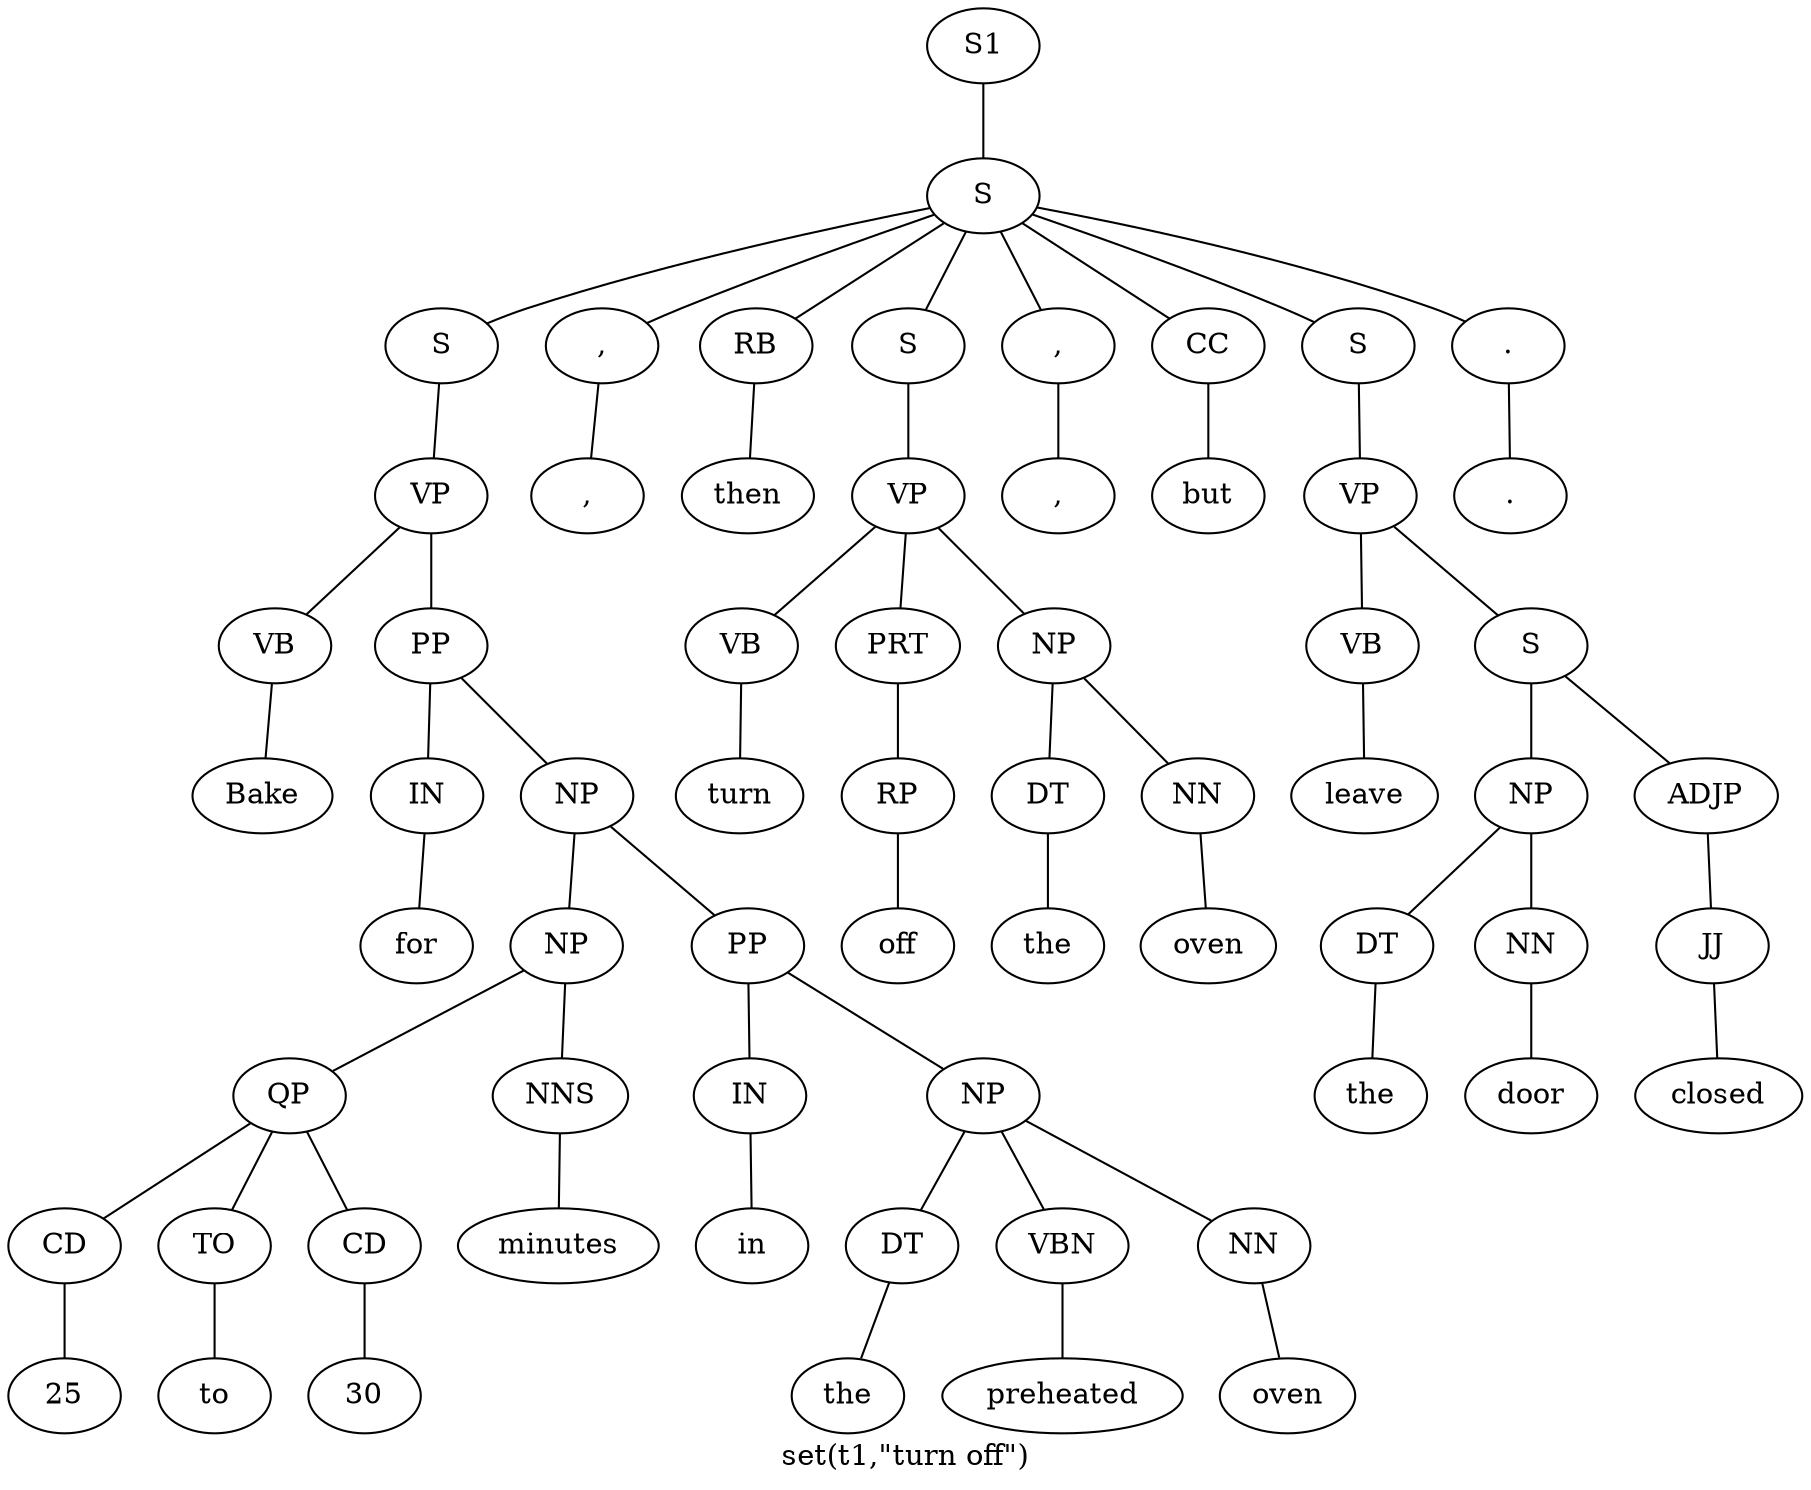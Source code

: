 graph SyntaxGraph {
	label = "set(t1,\"turn off\")";
	Node0 [label="S1"];
	Node1 [label="S"];
	Node2 [label="S"];
	Node3 [label="VP"];
	Node4 [label="VB"];
	Node5 [label="Bake"];
	Node6 [label="PP"];
	Node7 [label="IN"];
	Node8 [label="for"];
	Node9 [label="NP"];
	Node10 [label="NP"];
	Node11 [label="QP"];
	Node12 [label="CD"];
	Node13 [label="25"];
	Node14 [label="TO"];
	Node15 [label="to"];
	Node16 [label="CD"];
	Node17 [label="30"];
	Node18 [label="NNS"];
	Node19 [label="minutes"];
	Node20 [label="PP"];
	Node21 [label="IN"];
	Node22 [label="in"];
	Node23 [label="NP"];
	Node24 [label="DT"];
	Node25 [label="the"];
	Node26 [label="VBN"];
	Node27 [label="preheated"];
	Node28 [label="NN"];
	Node29 [label="oven"];
	Node30 [label=","];
	Node31 [label=","];
	Node32 [label="RB"];
	Node33 [label="then"];
	Node34 [label="S"];
	Node35 [label="VP"];
	Node36 [label="VB"];
	Node37 [label="turn"];
	Node38 [label="PRT"];
	Node39 [label="RP"];
	Node40 [label="off"];
	Node41 [label="NP"];
	Node42 [label="DT"];
	Node43 [label="the"];
	Node44 [label="NN"];
	Node45 [label="oven"];
	Node46 [label=","];
	Node47 [label=","];
	Node48 [label="CC"];
	Node49 [label="but"];
	Node50 [label="S"];
	Node51 [label="VP"];
	Node52 [label="VB"];
	Node53 [label="leave"];
	Node54 [label="S"];
	Node55 [label="NP"];
	Node56 [label="DT"];
	Node57 [label="the"];
	Node58 [label="NN"];
	Node59 [label="door"];
	Node60 [label="ADJP"];
	Node61 [label="JJ"];
	Node62 [label="closed"];
	Node63 [label="."];
	Node64 [label="."];

	Node0 -- Node1;
	Node1 -- Node2;
	Node1 -- Node30;
	Node1 -- Node32;
	Node1 -- Node34;
	Node1 -- Node46;
	Node1 -- Node48;
	Node1 -- Node50;
	Node1 -- Node63;
	Node2 -- Node3;
	Node3 -- Node4;
	Node3 -- Node6;
	Node4 -- Node5;
	Node6 -- Node7;
	Node6 -- Node9;
	Node7 -- Node8;
	Node9 -- Node10;
	Node9 -- Node20;
	Node10 -- Node11;
	Node10 -- Node18;
	Node11 -- Node12;
	Node11 -- Node14;
	Node11 -- Node16;
	Node12 -- Node13;
	Node14 -- Node15;
	Node16 -- Node17;
	Node18 -- Node19;
	Node20 -- Node21;
	Node20 -- Node23;
	Node21 -- Node22;
	Node23 -- Node24;
	Node23 -- Node26;
	Node23 -- Node28;
	Node24 -- Node25;
	Node26 -- Node27;
	Node28 -- Node29;
	Node30 -- Node31;
	Node32 -- Node33;
	Node34 -- Node35;
	Node35 -- Node36;
	Node35 -- Node38;
	Node35 -- Node41;
	Node36 -- Node37;
	Node38 -- Node39;
	Node39 -- Node40;
	Node41 -- Node42;
	Node41 -- Node44;
	Node42 -- Node43;
	Node44 -- Node45;
	Node46 -- Node47;
	Node48 -- Node49;
	Node50 -- Node51;
	Node51 -- Node52;
	Node51 -- Node54;
	Node52 -- Node53;
	Node54 -- Node55;
	Node54 -- Node60;
	Node55 -- Node56;
	Node55 -- Node58;
	Node56 -- Node57;
	Node58 -- Node59;
	Node60 -- Node61;
	Node61 -- Node62;
	Node63 -- Node64;
}
